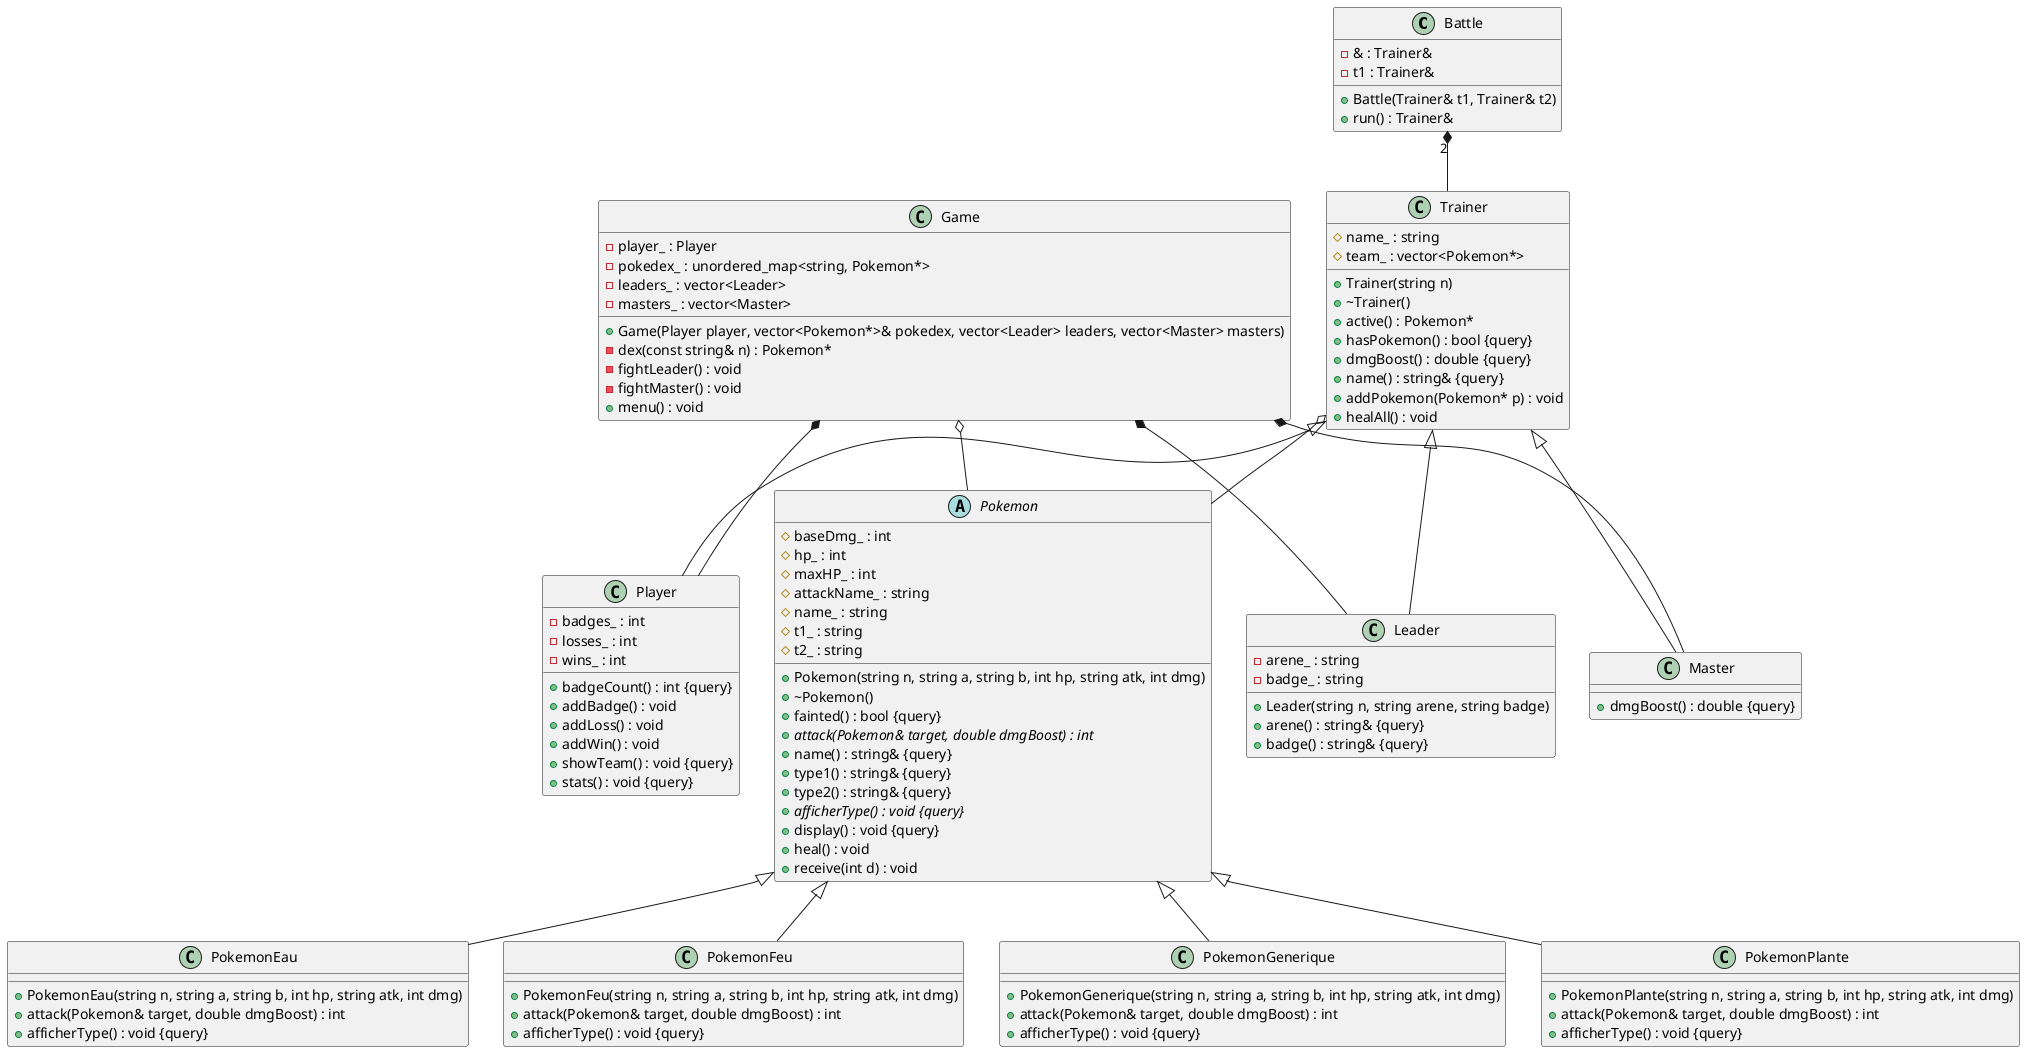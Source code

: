 @startuml





/' Objects '/

class Battle {
	+Battle(Trainer& t1, Trainer& t2)
	-& : Trainer&
	+run() : Trainer&
	-t1 : Trainer&
}


class Game {
	+Game(Player player, vector<Pokemon*>& pokedex, vector<Leader> leaders, vector<Master> masters)
	-player_ : Player
	-dex(const string& n) : Pokemon*
	-pokedex_ : unordered_map<string, Pokemon*>
	-leaders_ : vector<Leader>
	-masters_ : vector<Master>
	-fightLeader() : void
	-fightMaster() : void
	+menu() : void
}


class Leader {
	+Leader(string n, string arene, string badge)
	-arene_ : string
	-badge_ : string
	+arene() : string& {query}
	+badge() : string& {query}
}


class Master {
	+dmgBoost() : double {query}
}


class Player {
	+badgeCount() : int {query}
	-badges_ : int
	-losses_ : int
	-wins_ : int
	+addBadge() : void
	+addLoss() : void
	+addWin() : void
	+showTeam() : void {query}
	+stats() : void {query}
}


abstract class Pokemon {
	+Pokemon(string n, string a, string b, int hp, string atk, int dmg)
	+~Pokemon()
	+fainted() : bool {query}
	+{abstract} attack(Pokemon& target, double dmgBoost) : int
	#baseDmg_ : int
	#hp_ : int
	#maxHP_ : int
	#attackName_ : string
	#name_ : string
	#t1_ : string
	#t2_ : string
	+name() : string& {query}
	+type1() : string& {query}
	+type2() : string& {query}
	+{abstract} afficherType() : void {query}
	+display() : void {query}
	+heal() : void
	+receive(int d) : void
}


class PokemonEau {
	+PokemonEau(string n, string a, string b, int hp, string atk, int dmg)
	+attack(Pokemon& target, double dmgBoost) : int
	+afficherType() : void {query}
}


class PokemonFeu {
	+PokemonFeu(string n, string a, string b, int hp, string atk, int dmg)
	+attack(Pokemon& target, double dmgBoost) : int
	+afficherType() : void {query}
}


class PokemonGenerique {
	+PokemonGenerique(string n, string a, string b, int hp, string atk, int dmg)
	+attack(Pokemon& target, double dmgBoost) : int
	+afficherType() : void {query}
}


class PokemonPlante {
	+PokemonPlante(string n, string a, string b, int hp, string atk, int dmg)
	+attack(Pokemon& target, double dmgBoost) : int
	+afficherType() : void {query}
}


class Trainer {
	+Trainer(string n)
	+~Trainer()
	+active() : Pokemon*
	+hasPokemon() : bool {query}
	+dmgBoost() : double {query}
	#name_ : string
	+name() : string& {query}
	#team_ : vector<Pokemon*>
	+addPokemon(Pokemon* p) : void
	+healAll() : void
}





/' Inheritance relationships '/

Pokemon <|-- PokemonEau


Pokemon <|-- PokemonFeu


Pokemon <|-- PokemonGenerique


Pokemon <|-- PokemonPlante


Trainer <|-- Leader


Trainer <|-- Master


Trainer <|-- Player





/' Aggregation relationships '/

Battle "2" *-- Trainer


Game *-- Leader


Game *-- Master


Game *-- Player


Game o-- Pokemon


Trainer o-- Pokemon






/' Nested objects '/



@enduml
